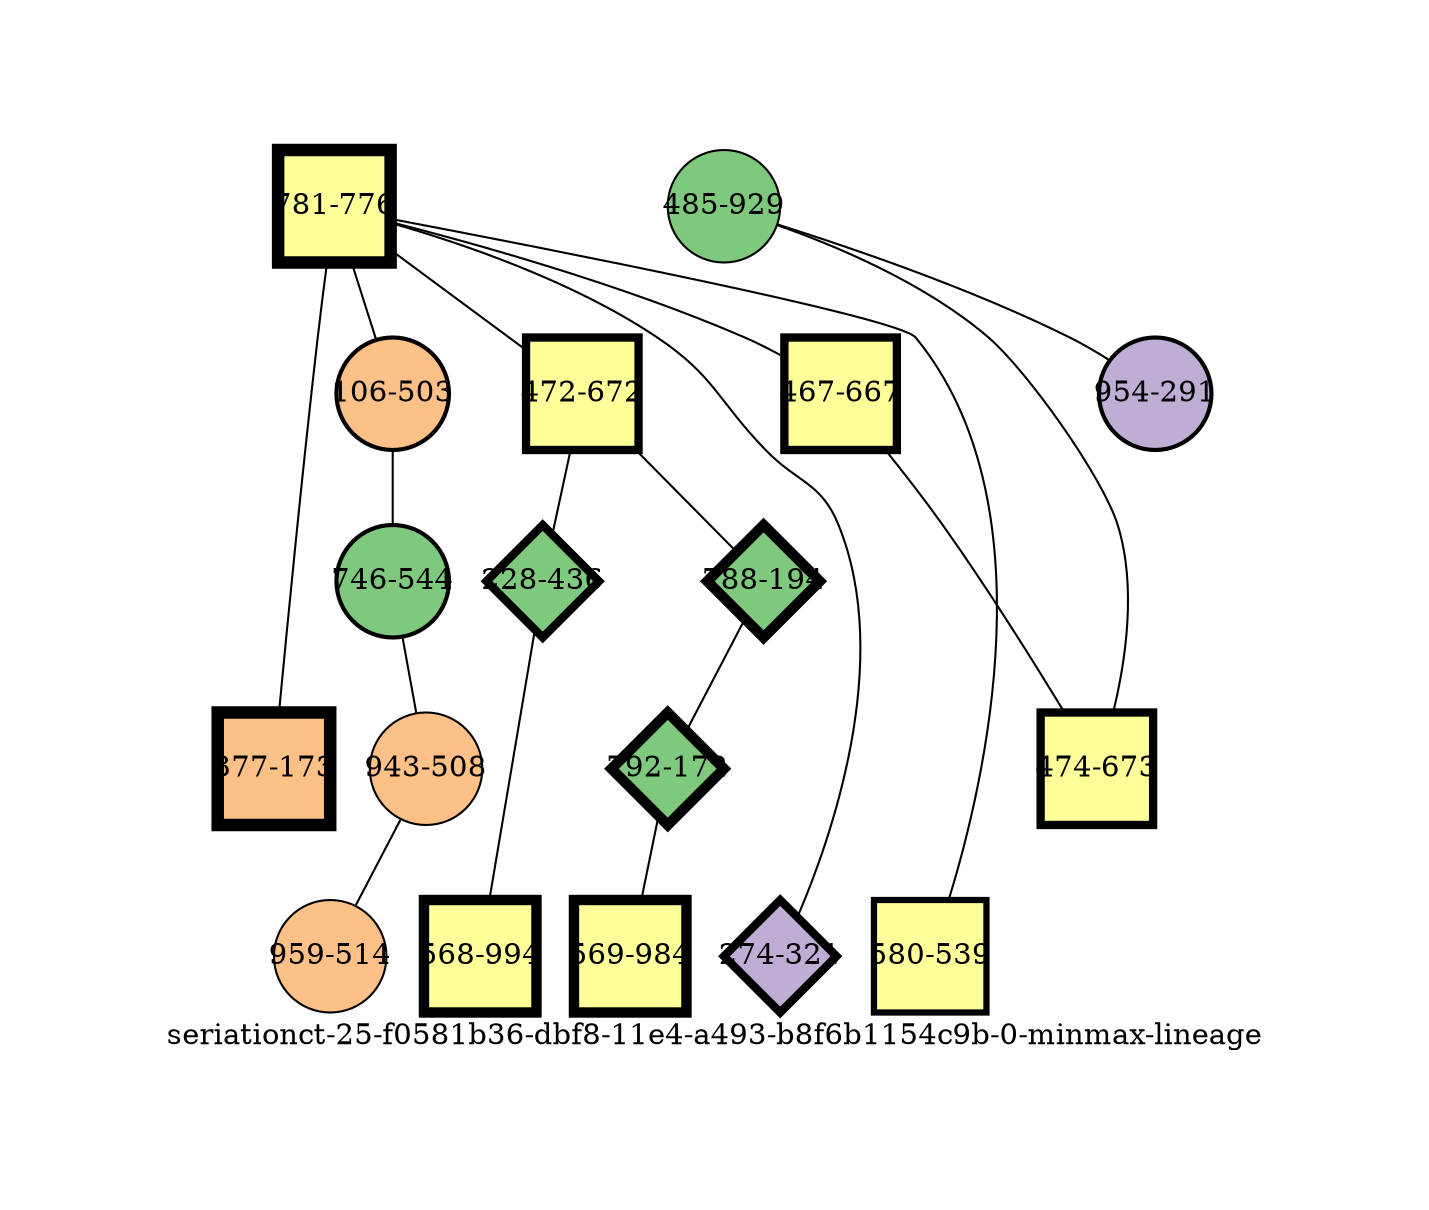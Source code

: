 strict graph "seriationct-25-f0581b36-dbf8-11e4-a493-b8f6b1154c9b-0-minmax-lineage" {
labelloc=b;
ratio=auto;
pad="1.0";
label="seriationct-25-f0581b36-dbf8-11e4-a493-b8f6b1154c9b-0-minmax-lineage";
node [width="0.75", style=filled, fixedsize=true, height="0.75", shape=circle, label=""];
0 [xCoordinate="776.0", appears_in_slice=6, yCoordinate="781.0", colorscheme=accent6, lineage_id=1, short_label="781-776", label="781-776", shape=square, cluster_id=3, fillcolor=4, size="500.0", id=0, penwidth="6.0"];
1 [xCoordinate="321.0", appears_in_slice=4, yCoordinate="274.0", colorscheme=accent6, lineage_id=2, short_label="274-321", label="274-321", shape=diamond, cluster_id=1, fillcolor=2, size="500.0", id=1, penwidth="4.0"];
2 [xCoordinate="173.0", appears_in_slice=6, yCoordinate="377.0", colorscheme=accent6, lineage_id=1, short_label="377-173", label="377-173", shape=square, cluster_id=2, fillcolor=3, size="500.0", id=2, penwidth="6.0"];
3 [xCoordinate="503.0", appears_in_slice=2, yCoordinate="106.0", colorscheme=accent6, lineage_id=0, short_label="106-503", label="106-503", shape=circle, cluster_id=2, fillcolor=3, size="500.0", id=3, penwidth="2.0"];
4 [xCoordinate="672.0", appears_in_slice=4, yCoordinate="472.0", colorscheme=accent6, lineage_id=1, short_label="472-672", label="472-672", shape=square, cluster_id=3, fillcolor=4, size="500.0", id=4, penwidth="4.0"];
5 [xCoordinate="544.0", appears_in_slice=2, yCoordinate="746.0", colorscheme=accent6, lineage_id=0, short_label="746-544", label="746-544", shape=circle, cluster_id=0, fillcolor=1, size="500.0", id=5, penwidth="2.0"];
6 [xCoordinate="194.0", appears_in_slice=5, yCoordinate="788.0", colorscheme=accent6, lineage_id=2, short_label="788-194", label="788-194", shape=diamond, cluster_id=0, fillcolor=1, size="500.0", id=6, penwidth="5.0"];
7 [xCoordinate="436.0", appears_in_slice=4, yCoordinate="228.0", colorscheme=accent6, lineage_id=2, short_label="228-436", label="228-436", shape=diamond, cluster_id=0, fillcolor=1, size="500.0", id=7, penwidth="4.0"];
8 [xCoordinate="172.0", appears_in_slice=5, yCoordinate="792.0", colorscheme=accent6, lineage_id=2, short_label="792-172", label="792-172", shape=diamond, cluster_id=0, fillcolor=1, size="500.0", id=8, penwidth="5.0"];
9 [xCoordinate="667.0", appears_in_slice=4, yCoordinate="467.0", colorscheme=accent6, lineage_id=1, short_label="467-667", label="467-667", shape=square, cluster_id=3, fillcolor=4, size="500.0", id=9, penwidth="4.0"];
10 [xCoordinate="539.0", appears_in_slice=3, yCoordinate="580.0", colorscheme=accent6, lineage_id=1, short_label="580-539", label="580-539", shape=square, cluster_id=3, fillcolor=4, size="500.0", id=10, penwidth="3.0"];
11 [xCoordinate="994.0", appears_in_slice=5, yCoordinate="568.0", colorscheme=accent6, lineage_id=1, short_label="568-994", label="568-994", shape=square, cluster_id=3, fillcolor=4, size="500.0", id=11, penwidth="5.0"];
12 [xCoordinate="929.0", appears_in_slice=1, yCoordinate="485.0", colorscheme=accent6, lineage_id=0, short_label="485-929", label="485-929", shape=circle, cluster_id=0, fillcolor=1, size="500.0", id=12, penwidth="1.0"];
13 [xCoordinate="508.0", appears_in_slice=1, yCoordinate="943.0", colorscheme=accent6, lineage_id=0, short_label="943-508", label="943-508", shape=circle, cluster_id=2, fillcolor=3, size="500.0", id=13, penwidth="1.0"];
14 [xCoordinate="984.0", appears_in_slice=5, yCoordinate="569.0", colorscheme=accent6, lineage_id=1, short_label="569-984", label="569-984", shape=square, cluster_id=3, fillcolor=4, size="500.0", id=14, penwidth="5.0"];
15 [xCoordinate="673.0", appears_in_slice=4, yCoordinate="474.0", colorscheme=accent6, lineage_id=1, short_label="474-673", label="474-673", shape=square, cluster_id=3, fillcolor=4, size="500.0", id=15, penwidth="4.0"];
16 [xCoordinate="514.0", appears_in_slice=1, yCoordinate="959.0", colorscheme=accent6, lineage_id=0, short_label="959-514", label="959-514", shape=circle, cluster_id=2, fillcolor=3, size="500.0", id=16, penwidth="1.0"];
17 [xCoordinate="291.0", appears_in_slice=2, yCoordinate="954.0", colorscheme=accent6, lineage_id=0, short_label="954-291", label="954-291", shape=circle, cluster_id=1, fillcolor=2, size="500.0", id=17, penwidth="2.0"];
0 -- 1  [inverseweight="1.93034366728", weight="0.518042469302"];
0 -- 2  [inverseweight="2.59825289856", weight="0.384874005358"];
0 -- 3  [inverseweight="1.79716644891", weight="0.556431487247"];
0 -- 4  [inverseweight="2.08228522434", weight="0.480241605861"];
0 -- 9  [inverseweight="2.30637709245", weight="0.433580442363"];
0 -- 10  [inverseweight="1.526192938", weight="0.655225152142"];
3 -- 5  [inverseweight="35.7142857143", weight="0.028"];
4 -- 6  [inverseweight="2.44015690909", weight="0.40980971194"];
4 -- 7  [inverseweight="1.92140069211", weight="0.520453648272"];
5 -- 13  [inverseweight="2.92552777625", weight="0.341818665377"];
6 -- 8  [inverseweight="30.8901031608", weight="0.0323728281125"];
7 -- 11  [inverseweight="4.49957705963", weight="0.222243110129"];
8 -- 14  [inverseweight="32.9690236698", weight="0.0303315017762"];
9 -- 15  [inverseweight="16.10391566", weight="0.062096698785"];
12 -- 17  [inverseweight="3.78418848416", weight="0.264257450226"];
12 -- 15  [inverseweight="1.76851873322", weight="0.565444957533"];
13 -- 16  [inverseweight="14.5679136687", weight="0.0686440092069"];
}

